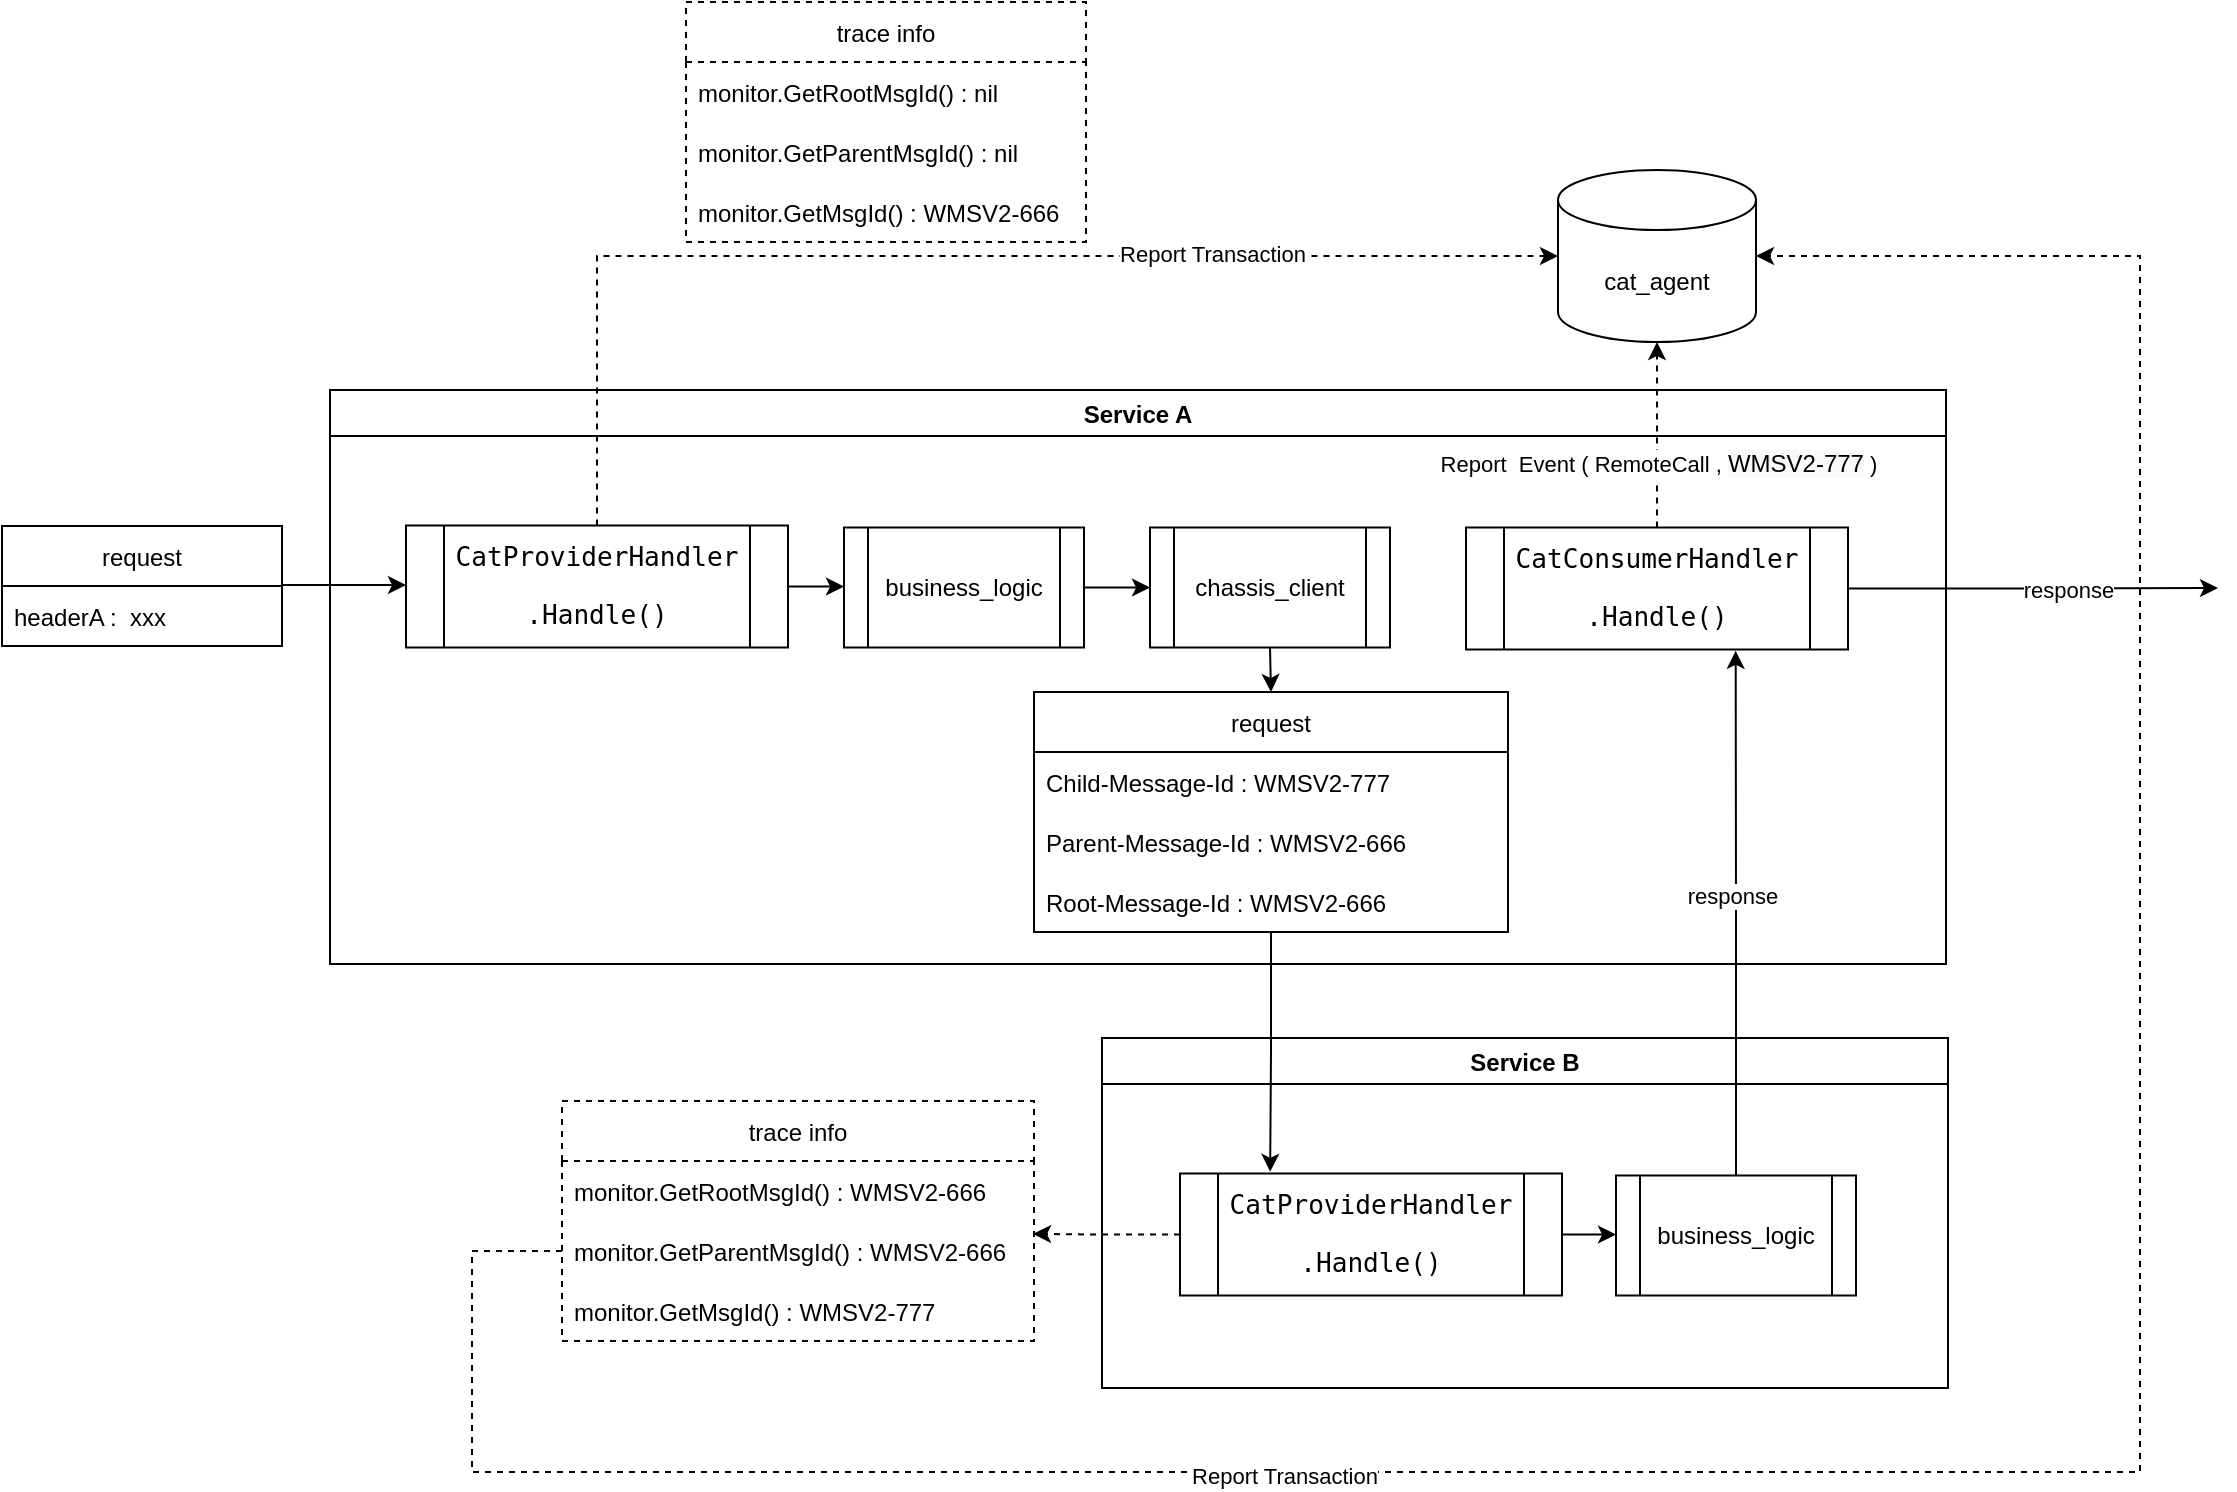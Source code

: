 <mxfile version="17.4.6" type="github">
  <diagram id="HoGcU0mEmMi8AQ9o4Wg-" name="Page-1">
    <mxGraphModel dx="1584" dy="882" grid="0" gridSize="10" guides="1" tooltips="1" connect="1" arrows="1" fold="1" page="1" pageScale="1" pageWidth="1169" pageHeight="827" math="0" shadow="0">
      <root>
        <mxCell id="0" />
        <mxCell id="1" parent="0" />
        <mxCell id="Zu65PiX_Fs4sWuQjeC40-2" value="request" style="swimlane;fontStyle=0;childLayout=stackLayout;horizontal=1;startSize=30;horizontalStack=0;resizeParent=1;resizeParentMax=0;resizeLast=0;collapsible=1;marginBottom=0;" parent="1" vertex="1">
          <mxGeometry x="45" y="304" width="140" height="60" as="geometry" />
        </mxCell>
        <mxCell id="Zu65PiX_Fs4sWuQjeC40-3" value="headerA :  xxx" style="text;strokeColor=none;fillColor=none;align=left;verticalAlign=middle;spacingLeft=4;spacingRight=4;overflow=hidden;points=[[0,0.5],[1,0.5]];portConstraint=eastwest;rotatable=0;" parent="Zu65PiX_Fs4sWuQjeC40-2" vertex="1">
          <mxGeometry y="30" width="140" height="30" as="geometry" />
        </mxCell>
        <mxCell id="Zu65PiX_Fs4sWuQjeC40-7" value="Service A" style="swimlane;" parent="1" vertex="1">
          <mxGeometry x="209" y="236" width="808" height="287" as="geometry" />
        </mxCell>
        <mxCell id="Zu65PiX_Fs4sWuQjeC40-31" style="edgeStyle=orthogonalEdgeStyle;rounded=0;orthogonalLoop=1;jettySize=auto;html=1;exitX=1;exitY=0.5;exitDx=0;exitDy=0;entryX=0;entryY=0.5;entryDx=0;entryDy=0;fontColor=#000000;" parent="Zu65PiX_Fs4sWuQjeC40-7" source="Zu65PiX_Fs4sWuQjeC40-8" target="Zu65PiX_Fs4sWuQjeC40-9" edge="1">
          <mxGeometry relative="1" as="geometry" />
        </mxCell>
        <mxCell id="Zu65PiX_Fs4sWuQjeC40-8" value="&lt;pre style=&quot;background-color: #ffffff ; color: #080808 ; font-family: &amp;#34;jetbrains mono&amp;#34; , monospace ; font-size: 9.8pt&quot;&gt;&lt;span style=&quot;color: #000000&quot;&gt;CatProviderHandler&lt;/span&gt;&lt;/pre&gt;&lt;pre style=&quot;background-color: #ffffff ; color: #080808 ; font-family: &amp;#34;jetbrains mono&amp;#34; , monospace ; font-size: 9.8pt&quot;&gt;&lt;span style=&quot;color: #000000&quot;&gt;.Handle()&lt;/span&gt;&lt;/pre&gt;" style="shape=process;whiteSpace=wrap;html=1;backgroundOutline=1;" parent="Zu65PiX_Fs4sWuQjeC40-7" vertex="1">
          <mxGeometry x="38" y="67.75" width="191" height="61" as="geometry" />
        </mxCell>
        <mxCell id="Zu65PiX_Fs4sWuQjeC40-32" style="edgeStyle=orthogonalEdgeStyle;rounded=0;orthogonalLoop=1;jettySize=auto;html=1;exitX=1;exitY=0.5;exitDx=0;exitDy=0;fontColor=#000000;" parent="Zu65PiX_Fs4sWuQjeC40-7" source="Zu65PiX_Fs4sWuQjeC40-9" target="Zu65PiX_Fs4sWuQjeC40-11" edge="1">
          <mxGeometry relative="1" as="geometry" />
        </mxCell>
        <mxCell id="Zu65PiX_Fs4sWuQjeC40-9" value="business_logic" style="shape=process;whiteSpace=wrap;html=1;backgroundOutline=1;" parent="Zu65PiX_Fs4sWuQjeC40-7" vertex="1">
          <mxGeometry x="257" y="68.75" width="120" height="60" as="geometry" />
        </mxCell>
        <mxCell id="Zu65PiX_Fs4sWuQjeC40-10" value="&lt;pre style=&quot;background-color: #ffffff ; color: #080808 ; font-family: &amp;#34;jetbrains mono&amp;#34; , monospace ; font-size: 9.8pt&quot;&gt;&lt;pre style=&quot;font-family: &amp;#34;jetbrains mono&amp;#34; , monospace ; font-size: 9.8pt&quot;&gt;&lt;span style=&quot;color: #000000&quot;&gt;CatConsumerHandler&lt;/span&gt;&lt;/pre&gt;&lt;/pre&gt;&lt;pre style=&quot;background-color: #ffffff ; color: #080808 ; font-family: &amp;#34;jetbrains mono&amp;#34; , monospace ; font-size: 9.8pt&quot;&gt;&lt;span style=&quot;color: #000000&quot;&gt;.Handle()&lt;/span&gt;&lt;/pre&gt;" style="shape=process;whiteSpace=wrap;html=1;backgroundOutline=1;" parent="Zu65PiX_Fs4sWuQjeC40-7" vertex="1">
          <mxGeometry x="568" y="68.75" width="191" height="61" as="geometry" />
        </mxCell>
        <mxCell id="Zu65PiX_Fs4sWuQjeC40-11" value="chassis_client" style="shape=process;whiteSpace=wrap;html=1;backgroundOutline=1;" parent="Zu65PiX_Fs4sWuQjeC40-7" vertex="1">
          <mxGeometry x="410" y="68.75" width="120" height="60" as="geometry" />
        </mxCell>
        <mxCell id="Zu65PiX_Fs4sWuQjeC40-13" value="Service B" style="swimlane;" parent="1" vertex="1">
          <mxGeometry x="595" y="560" width="423" height="175" as="geometry" />
        </mxCell>
        <mxCell id="Zu65PiX_Fs4sWuQjeC40-43" style="edgeStyle=orthogonalEdgeStyle;rounded=0;orthogonalLoop=1;jettySize=auto;html=1;exitX=1;exitY=0.5;exitDx=0;exitDy=0;entryX=0;entryY=0.5;entryDx=0;entryDy=0;fontColor=#000000;" parent="Zu65PiX_Fs4sWuQjeC40-13" source="Zu65PiX_Fs4sWuQjeC40-14" target="Zu65PiX_Fs4sWuQjeC40-15" edge="1">
          <mxGeometry relative="1" as="geometry" />
        </mxCell>
        <mxCell id="Zu65PiX_Fs4sWuQjeC40-14" value="&lt;pre style=&quot;background-color: #ffffff ; color: #080808 ; font-family: &amp;#34;jetbrains mono&amp;#34; , monospace ; font-size: 9.8pt&quot;&gt;&lt;span style=&quot;color: #000000&quot;&gt;CatProviderHandler&lt;/span&gt;&lt;/pre&gt;&lt;pre style=&quot;background-color: #ffffff ; color: #080808 ; font-family: &amp;#34;jetbrains mono&amp;#34; , monospace ; font-size: 9.8pt&quot;&gt;&lt;span style=&quot;color: #000000&quot;&gt;.Handle()&lt;/span&gt;&lt;/pre&gt;" style="shape=process;whiteSpace=wrap;html=1;backgroundOutline=1;" parent="Zu65PiX_Fs4sWuQjeC40-13" vertex="1">
          <mxGeometry x="39" y="67.75" width="191" height="61" as="geometry" />
        </mxCell>
        <mxCell id="Zu65PiX_Fs4sWuQjeC40-15" value="business_logic" style="shape=process;whiteSpace=wrap;html=1;backgroundOutline=1;" parent="Zu65PiX_Fs4sWuQjeC40-13" vertex="1">
          <mxGeometry x="257" y="68.75" width="120" height="60" as="geometry" />
        </mxCell>
        <mxCell id="Zu65PiX_Fs4sWuQjeC40-34" style="edgeStyle=orthogonalEdgeStyle;rounded=0;orthogonalLoop=1;jettySize=auto;html=1;fontColor=#000000;entryX=0.236;entryY=-0.014;entryDx=0;entryDy=0;entryPerimeter=0;" parent="1" source="Zu65PiX_Fs4sWuQjeC40-26" target="Zu65PiX_Fs4sWuQjeC40-14" edge="1">
          <mxGeometry relative="1" as="geometry">
            <mxPoint x="677" y="554" as="targetPoint" />
          </mxGeometry>
        </mxCell>
        <mxCell id="Zu65PiX_Fs4sWuQjeC40-26" value="request" style="swimlane;fontStyle=0;childLayout=stackLayout;horizontal=1;startSize=30;horizontalStack=0;resizeParent=1;resizeParentMax=0;resizeLast=0;collapsible=1;marginBottom=0;" parent="1" vertex="1">
          <mxGeometry x="561" y="387" width="237" height="120" as="geometry" />
        </mxCell>
        <mxCell id="nBw7bZKIKWyR7cOOFPxM-7" value="Child-Message-Id : WMSV2-777" style="text;strokeColor=none;fillColor=none;align=left;verticalAlign=middle;spacingLeft=4;spacingRight=4;overflow=hidden;points=[[0,0.5],[1,0.5]];portConstraint=eastwest;rotatable=0;" vertex="1" parent="Zu65PiX_Fs4sWuQjeC40-26">
          <mxGeometry y="30" width="237" height="30" as="geometry" />
        </mxCell>
        <mxCell id="nBw7bZKIKWyR7cOOFPxM-6" value="Parent-Message-Id : WMSV2-666" style="text;strokeColor=none;fillColor=none;align=left;verticalAlign=middle;spacingLeft=4;spacingRight=4;overflow=hidden;points=[[0,0.5],[1,0.5]];portConstraint=eastwest;rotatable=0;" vertex="1" parent="Zu65PiX_Fs4sWuQjeC40-26">
          <mxGeometry y="60" width="237" height="30" as="geometry" />
        </mxCell>
        <mxCell id="nBw7bZKIKWyR7cOOFPxM-5" value="Root-Message-Id : WMSV2-666" style="text;strokeColor=none;fillColor=none;align=left;verticalAlign=middle;spacingLeft=4;spacingRight=4;overflow=hidden;points=[[0,0.5],[1,0.5]];portConstraint=eastwest;rotatable=0;" vertex="1" parent="Zu65PiX_Fs4sWuQjeC40-26">
          <mxGeometry y="90" width="237" height="30" as="geometry" />
        </mxCell>
        <mxCell id="Zu65PiX_Fs4sWuQjeC40-30" style="edgeStyle=orthogonalEdgeStyle;rounded=0;orthogonalLoop=1;jettySize=auto;html=1;exitX=1;exitY=-0.017;exitDx=0;exitDy=0;fontColor=#000000;exitPerimeter=0;" parent="1" source="Zu65PiX_Fs4sWuQjeC40-3" target="Zu65PiX_Fs4sWuQjeC40-8" edge="1">
          <mxGeometry relative="1" as="geometry">
            <Array as="points">
              <mxPoint x="216" y="333" />
              <mxPoint x="216" y="334" />
            </Array>
          </mxGeometry>
        </mxCell>
        <mxCell id="Zu65PiX_Fs4sWuQjeC40-33" style="edgeStyle=orthogonalEdgeStyle;rounded=0;orthogonalLoop=1;jettySize=auto;html=1;exitX=0.5;exitY=1;exitDx=0;exitDy=0;entryX=0.5;entryY=0;entryDx=0;entryDy=0;fontColor=#000000;" parent="1" source="Zu65PiX_Fs4sWuQjeC40-11" target="Zu65PiX_Fs4sWuQjeC40-26" edge="1">
          <mxGeometry relative="1" as="geometry" />
        </mxCell>
        <mxCell id="Zu65PiX_Fs4sWuQjeC40-37" style="edgeStyle=orthogonalEdgeStyle;rounded=0;orthogonalLoop=1;jettySize=auto;html=1;exitX=1;exitY=0.5;exitDx=0;exitDy=0;fontColor=#000000;" parent="1" source="Zu65PiX_Fs4sWuQjeC40-10" edge="1">
          <mxGeometry relative="1" as="geometry">
            <mxPoint x="1153" y="335" as="targetPoint" />
          </mxGeometry>
        </mxCell>
        <mxCell id="Zu65PiX_Fs4sWuQjeC40-38" value="response" style="edgeLabel;html=1;align=center;verticalAlign=middle;resizable=0;points=[];fontColor=#000000;" parent="Zu65PiX_Fs4sWuQjeC40-37" vertex="1" connectable="0">
          <mxGeometry x="0.18" relative="1" as="geometry">
            <mxPoint as="offset" />
          </mxGeometry>
        </mxCell>
        <mxCell id="Zu65PiX_Fs4sWuQjeC40-40" value="cat_agent" style="shape=cylinder3;whiteSpace=wrap;html=1;boundedLbl=1;backgroundOutline=1;size=15;fontColor=#000000;gradientColor=none;" parent="1" vertex="1">
          <mxGeometry x="823" y="126" width="99" height="86" as="geometry" />
        </mxCell>
        <mxCell id="Zu65PiX_Fs4sWuQjeC40-41" style="edgeStyle=orthogonalEdgeStyle;rounded=0;orthogonalLoop=1;jettySize=auto;html=1;exitX=0.5;exitY=0;exitDx=0;exitDy=0;entryX=0.5;entryY=1;entryDx=0;entryDy=0;entryPerimeter=0;fontColor=#000000;dashed=1;" parent="1" source="Zu65PiX_Fs4sWuQjeC40-10" target="Zu65PiX_Fs4sWuQjeC40-40" edge="1">
          <mxGeometry relative="1" as="geometry" />
        </mxCell>
        <mxCell id="Zu65PiX_Fs4sWuQjeC40-42" value="Report&amp;nbsp; Event ( RemoteCall ,&amp;nbsp;&lt;span style=&quot;font-size: 12px ; text-align: left ; background-color: rgb(248 , 249 , 250)&quot;&gt;WMSV2-777&lt;/span&gt;&amp;nbsp;)" style="edgeLabel;html=1;align=center;verticalAlign=middle;resizable=0;points=[];fontColor=#000000;" parent="Zu65PiX_Fs4sWuQjeC40-41" vertex="1" connectable="0">
          <mxGeometry x="-0.296" relative="1" as="geometry">
            <mxPoint as="offset" />
          </mxGeometry>
        </mxCell>
        <mxCell id="Zu65PiX_Fs4sWuQjeC40-35" style="edgeStyle=orthogonalEdgeStyle;rounded=0;orthogonalLoop=1;jettySize=auto;html=1;entryX=0.706;entryY=1.011;entryDx=0;entryDy=0;entryPerimeter=0;fontColor=#000000;exitX=0.5;exitY=0;exitDx=0;exitDy=0;" parent="1" source="Zu65PiX_Fs4sWuQjeC40-15" target="Zu65PiX_Fs4sWuQjeC40-10" edge="1">
          <mxGeometry relative="1" as="geometry">
            <mxPoint x="912" y="624" as="sourcePoint" />
          </mxGeometry>
        </mxCell>
        <mxCell id="Zu65PiX_Fs4sWuQjeC40-36" value="response" style="edgeLabel;html=1;align=center;verticalAlign=middle;resizable=0;points=[];fontColor=#000000;" parent="Zu65PiX_Fs4sWuQjeC40-35" vertex="1" connectable="0">
          <mxGeometry x="0.072" y="2" relative="1" as="geometry">
            <mxPoint as="offset" />
          </mxGeometry>
        </mxCell>
        <mxCell id="Zu65PiX_Fs4sWuQjeC40-45" style="edgeStyle=orthogonalEdgeStyle;rounded=0;orthogonalLoop=1;jettySize=auto;html=1;exitX=0.5;exitY=0;exitDx=0;exitDy=0;entryX=0;entryY=0.5;entryDx=0;entryDy=0;entryPerimeter=0;fontColor=#000000;dashed=1;" parent="1" source="Zu65PiX_Fs4sWuQjeC40-8" target="Zu65PiX_Fs4sWuQjeC40-40" edge="1">
          <mxGeometry relative="1" as="geometry" />
        </mxCell>
        <mxCell id="Zu65PiX_Fs4sWuQjeC40-46" value="Report Transaction" style="edgeLabel;html=1;align=center;verticalAlign=middle;resizable=0;points=[];fontColor=#000000;" parent="Zu65PiX_Fs4sWuQjeC40-45" vertex="1" connectable="0">
          <mxGeometry x="0.436" y="1" relative="1" as="geometry">
            <mxPoint as="offset" />
          </mxGeometry>
        </mxCell>
        <mxCell id="nBw7bZKIKWyR7cOOFPxM-1" value="trace info" style="swimlane;fontStyle=0;childLayout=stackLayout;horizontal=1;startSize=30;horizontalStack=0;resizeParent=1;resizeParentMax=0;resizeLast=0;collapsible=1;marginBottom=0;dashed=1;fontColor=#000000;gradientColor=none;" vertex="1" parent="1">
          <mxGeometry x="387" y="42" width="200" height="120" as="geometry" />
        </mxCell>
        <mxCell id="nBw7bZKIKWyR7cOOFPxM-2" value="monitor.GetRootMsgId() : nil" style="text;strokeColor=none;fillColor=none;align=left;verticalAlign=middle;spacingLeft=4;spacingRight=4;overflow=hidden;points=[[0,0.5],[1,0.5]];portConstraint=eastwest;rotatable=0;dashed=1;fontColor=#000000;opacity=50;" vertex="1" parent="nBw7bZKIKWyR7cOOFPxM-1">
          <mxGeometry y="30" width="200" height="30" as="geometry" />
        </mxCell>
        <mxCell id="nBw7bZKIKWyR7cOOFPxM-3" value="monitor.GetParentMsgId() : nil" style="text;strokeColor=none;fillColor=none;align=left;verticalAlign=middle;spacingLeft=4;spacingRight=4;overflow=hidden;points=[[0,0.5],[1,0.5]];portConstraint=eastwest;rotatable=0;dashed=1;fontColor=#000000;opacity=50;" vertex="1" parent="nBw7bZKIKWyR7cOOFPxM-1">
          <mxGeometry y="60" width="200" height="30" as="geometry" />
        </mxCell>
        <mxCell id="nBw7bZKIKWyR7cOOFPxM-4" value="monitor.GetMsgId() : WMSV2-666" style="text;strokeColor=none;fillColor=none;align=left;verticalAlign=middle;spacingLeft=4;spacingRight=4;overflow=hidden;points=[[0,0.5],[1,0.5]];portConstraint=eastwest;rotatable=0;dashed=1;fontColor=#000000;opacity=50;" vertex="1" parent="nBw7bZKIKWyR7cOOFPxM-1">
          <mxGeometry y="90" width="200" height="30" as="geometry" />
        </mxCell>
        <mxCell id="nBw7bZKIKWyR7cOOFPxM-8" value="trace info" style="swimlane;fontStyle=0;childLayout=stackLayout;horizontal=1;startSize=30;horizontalStack=0;resizeParent=1;resizeParentMax=0;resizeLast=0;collapsible=1;marginBottom=0;dashed=1;fontColor=#000000;gradientColor=none;" vertex="1" parent="1">
          <mxGeometry x="325" y="591.5" width="236" height="120" as="geometry" />
        </mxCell>
        <mxCell id="nBw7bZKIKWyR7cOOFPxM-9" value="monitor.GetRootMsgId() : WMSV2-666" style="text;strokeColor=none;fillColor=none;align=left;verticalAlign=middle;spacingLeft=4;spacingRight=4;overflow=hidden;points=[[0,0.5],[1,0.5]];portConstraint=eastwest;rotatable=0;dashed=1;fontColor=#000000;opacity=50;" vertex="1" parent="nBw7bZKIKWyR7cOOFPxM-8">
          <mxGeometry y="30" width="236" height="30" as="geometry" />
        </mxCell>
        <mxCell id="nBw7bZKIKWyR7cOOFPxM-10" value="monitor.GetParentMsgId() : WMSV2-666" style="text;strokeColor=none;fillColor=none;align=left;verticalAlign=middle;spacingLeft=4;spacingRight=4;overflow=hidden;points=[[0,0.5],[1,0.5]];portConstraint=eastwest;rotatable=0;dashed=1;fontColor=#000000;opacity=50;" vertex="1" parent="nBw7bZKIKWyR7cOOFPxM-8">
          <mxGeometry y="60" width="236" height="30" as="geometry" />
        </mxCell>
        <mxCell id="nBw7bZKIKWyR7cOOFPxM-11" value="monitor.GetMsgId() : WMSV2-777" style="text;strokeColor=none;fillColor=none;align=left;verticalAlign=middle;spacingLeft=4;spacingRight=4;overflow=hidden;points=[[0,0.5],[1,0.5]];portConstraint=eastwest;rotatable=0;dashed=1;fontColor=#000000;opacity=50;" vertex="1" parent="nBw7bZKIKWyR7cOOFPxM-8">
          <mxGeometry y="90" width="236" height="30" as="geometry" />
        </mxCell>
        <mxCell id="nBw7bZKIKWyR7cOOFPxM-12" style="edgeStyle=orthogonalEdgeStyle;rounded=0;orthogonalLoop=1;jettySize=auto;html=1;exitX=0;exitY=0.5;exitDx=0;exitDy=0;entryX=0.998;entryY=0.215;entryDx=0;entryDy=0;entryPerimeter=0;dashed=1;" edge="1" parent="1" source="Zu65PiX_Fs4sWuQjeC40-14" target="nBw7bZKIKWyR7cOOFPxM-10">
          <mxGeometry relative="1" as="geometry" />
        </mxCell>
        <mxCell id="nBw7bZKIKWyR7cOOFPxM-13" style="edgeStyle=orthogonalEdgeStyle;rounded=0;orthogonalLoop=1;jettySize=auto;html=1;exitX=0;exitY=0.5;exitDx=0;exitDy=0;entryX=1;entryY=0.5;entryDx=0;entryDy=0;entryPerimeter=0;dashed=1;" edge="1" parent="1" source="nBw7bZKIKWyR7cOOFPxM-10" target="Zu65PiX_Fs4sWuQjeC40-40">
          <mxGeometry relative="1" as="geometry">
            <Array as="points">
              <mxPoint x="280" y="667" />
              <mxPoint x="280" y="777" />
              <mxPoint x="1114" y="777" />
              <mxPoint x="1114" y="169" />
            </Array>
          </mxGeometry>
        </mxCell>
        <mxCell id="nBw7bZKIKWyR7cOOFPxM-14" value="Report Transaction" style="edgeLabel;html=1;align=center;verticalAlign=middle;resizable=0;points=[];" vertex="1" connectable="0" parent="nBw7bZKIKWyR7cOOFPxM-13">
          <mxGeometry x="-0.373" y="-2" relative="1" as="geometry">
            <mxPoint as="offset" />
          </mxGeometry>
        </mxCell>
      </root>
    </mxGraphModel>
  </diagram>
</mxfile>
